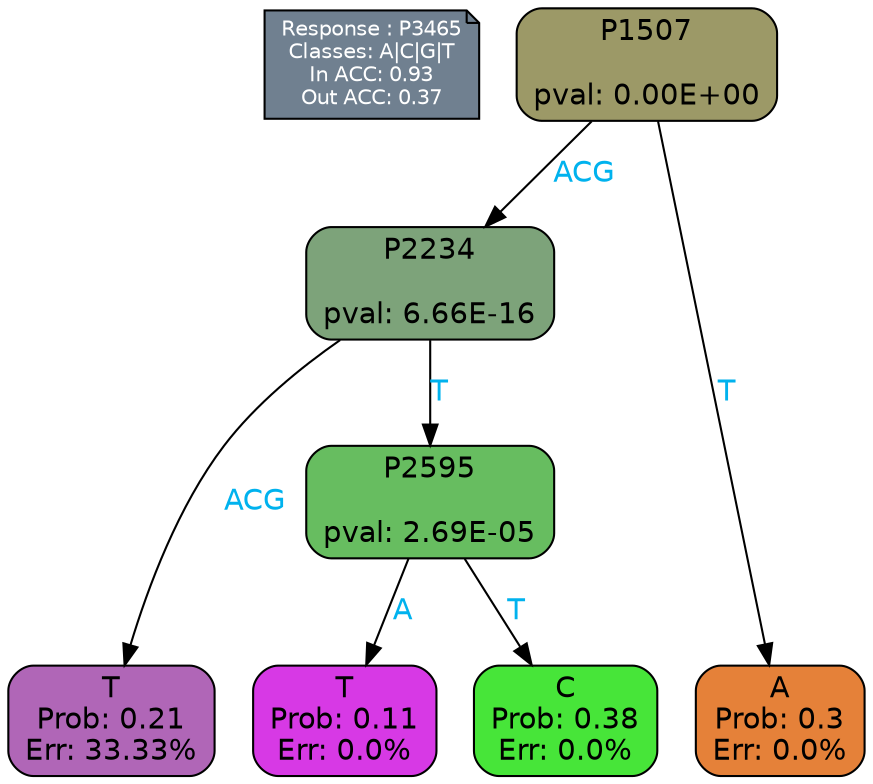digraph Tree {
node [shape=box, style="filled, rounded", color="black", fontname=helvetica] ;
graph [ranksep=equally, splines=polylines, bgcolor=transparent, dpi=600] ;
edge [fontname=helvetica] ;
LEGEND [label="Response : P3465
Classes: A|C|G|T
In ACC: 0.93
Out ACC: 0.37
",shape=note,align=left,style=filled,fillcolor="slategray",fontcolor="white",fontsize=10];1 [label="P1507

pval: 0.00E+00", fillcolor="#9c9967"] ;
2 [label="P2234

pval: 6.66E-16", fillcolor="#7da37a"] ;
3 [label="T
Prob: 0.21
Err: 33.33%", fillcolor="#b066b7"] ;
4 [label="P2595

pval: 2.69E-05", fillcolor="#67bd60"] ;
5 [label="T
Prob: 0.11
Err: 0.0%", fillcolor="#d739e5"] ;
6 [label="C
Prob: 0.38
Err: 0.0%", fillcolor="#47e539"] ;
7 [label="A
Prob: 0.3
Err: 0.0%", fillcolor="#e58139"] ;
1 -> 2 [label="ACG",fontcolor=deepskyblue2] ;
1 -> 7 [label="T",fontcolor=deepskyblue2] ;
2 -> 3 [label="ACG",fontcolor=deepskyblue2] ;
2 -> 4 [label="T",fontcolor=deepskyblue2] ;
4 -> 5 [label="A",fontcolor=deepskyblue2] ;
4 -> 6 [label="T",fontcolor=deepskyblue2] ;
{rank = same; 3;5;6;7;}{rank = same; LEGEND;1;}}